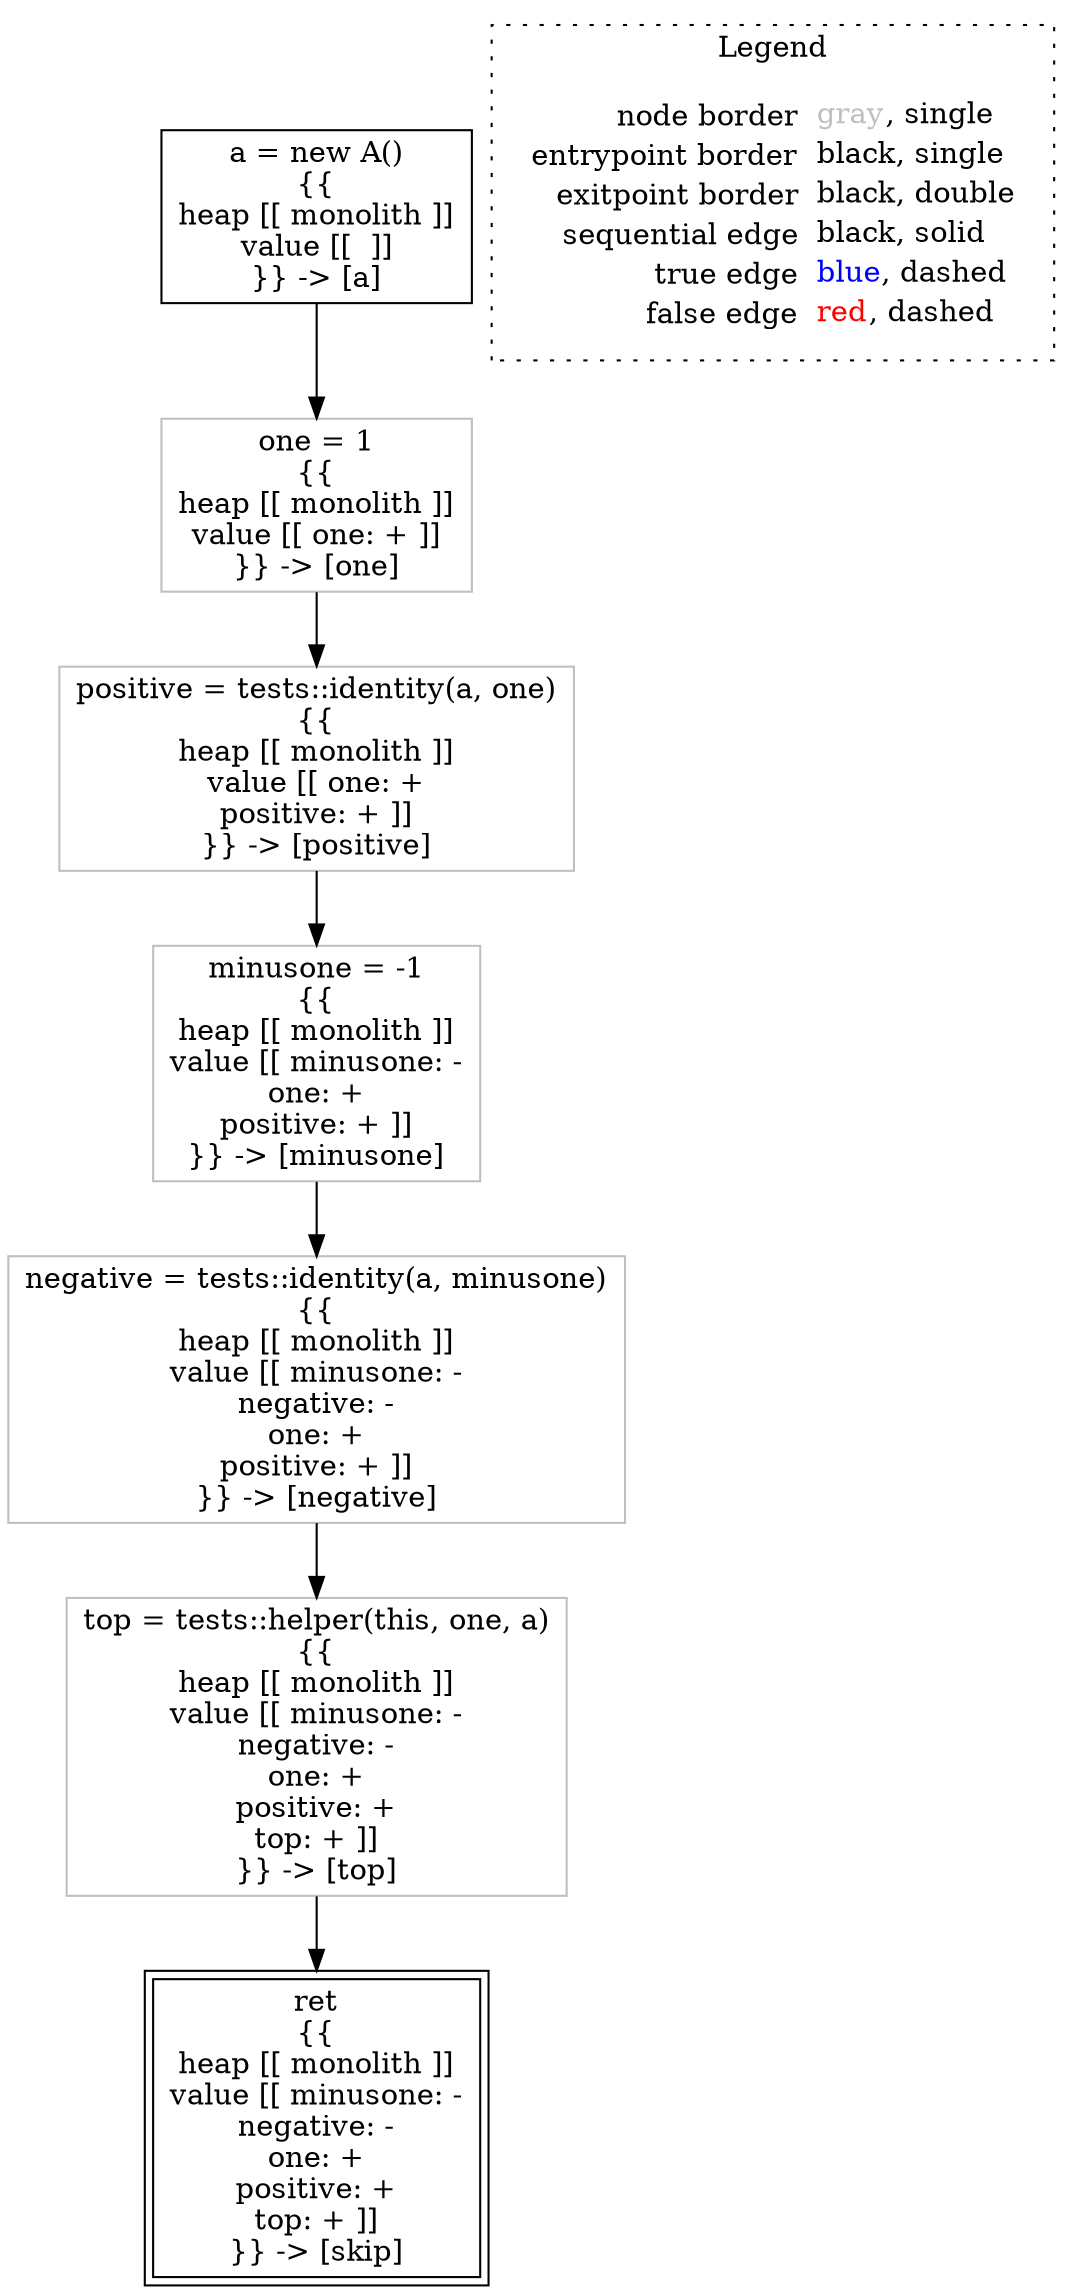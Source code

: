 digraph {
	"node0" [shape="rect",color="black",label=<a = new A()<BR/>{{<BR/>heap [[ monolith ]]<BR/>value [[  ]]<BR/>}} -&gt; [a]>];
	"node1" [shape="rect",color="gray",label=<top = tests::helper(this, one, a)<BR/>{{<BR/>heap [[ monolith ]]<BR/>value [[ minusone: -<BR/>negative: -<BR/>one: +<BR/>positive: +<BR/>top: + ]]<BR/>}} -&gt; [top]>];
	"node2" [shape="rect",color="gray",label=<negative = tests::identity(a, minusone)<BR/>{{<BR/>heap [[ monolith ]]<BR/>value [[ minusone: -<BR/>negative: -<BR/>one: +<BR/>positive: + ]]<BR/>}} -&gt; [negative]>];
	"node3" [shape="rect",color="black",peripheries="2",label=<ret<BR/>{{<BR/>heap [[ monolith ]]<BR/>value [[ minusone: -<BR/>negative: -<BR/>one: +<BR/>positive: +<BR/>top: + ]]<BR/>}} -&gt; [skip]>];
	"node4" [shape="rect",color="gray",label=<minusone = -1<BR/>{{<BR/>heap [[ monolith ]]<BR/>value [[ minusone: -<BR/>one: +<BR/>positive: + ]]<BR/>}} -&gt; [minusone]>];
	"node5" [shape="rect",color="gray",label=<one = 1<BR/>{{<BR/>heap [[ monolith ]]<BR/>value [[ one: + ]]<BR/>}} -&gt; [one]>];
	"node6" [shape="rect",color="gray",label=<positive = tests::identity(a, one)<BR/>{{<BR/>heap [[ monolith ]]<BR/>value [[ one: +<BR/>positive: + ]]<BR/>}} -&gt; [positive]>];
	"node1" -> "node3" [color="black"];
	"node2" -> "node1" [color="black"];
	"node0" -> "node5" [color="black"];
	"node4" -> "node2" [color="black"];
	"node5" -> "node6" [color="black"];
	"node6" -> "node4" [color="black"];
subgraph cluster_legend {
	label="Legend";
	style=dotted;
	node [shape=plaintext];
	"legend" [label=<<table border="0" cellpadding="2" cellspacing="0" cellborder="0"><tr><td align="right">node border&nbsp;</td><td align="left"><font color="gray">gray</font>, single</td></tr><tr><td align="right">entrypoint border&nbsp;</td><td align="left"><font color="black">black</font>, single</td></tr><tr><td align="right">exitpoint border&nbsp;</td><td align="left"><font color="black">black</font>, double</td></tr><tr><td align="right">sequential edge&nbsp;</td><td align="left"><font color="black">black</font>, solid</td></tr><tr><td align="right">true edge&nbsp;</td><td align="left"><font color="blue">blue</font>, dashed</td></tr><tr><td align="right">false edge&nbsp;</td><td align="left"><font color="red">red</font>, dashed</td></tr></table>>];
}

}
